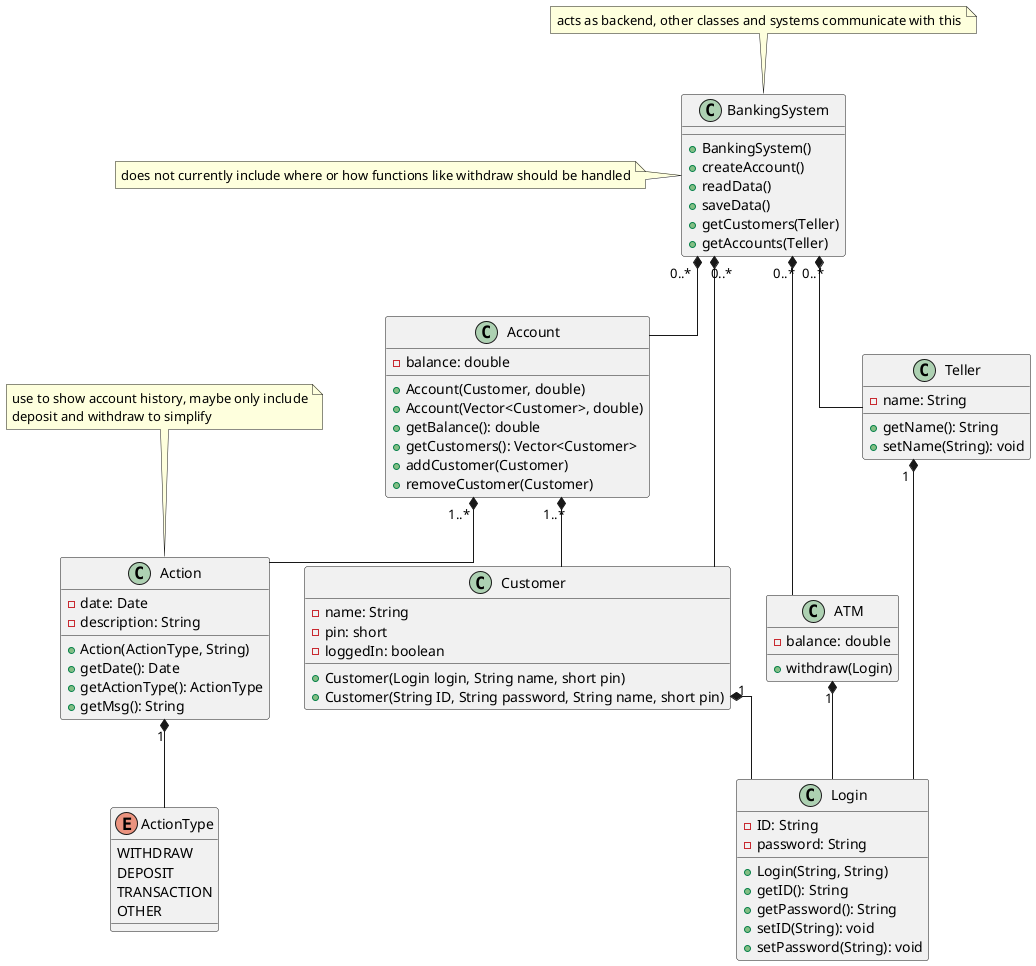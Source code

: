 @startuml Banking System

/'
General Notes
--------------------------------------------------
'/
note "does not currently include where or how functions like withdraw should be handled" as N1



/'
Major Classes
--------------------------------------------------
'/
class Login {
    - ID: String
    - password: String
    + Login(String, String)
    + getID(): String
    + getPassword(): String
    + setID(String): void
    + setPassword(String): void
}

class Customer {
    - name: String
    - pin: short
    - loggedIn: boolean
    + Customer(Login login, String name, short pin)
    + Customer(String ID, String password, String name, short pin)
}

class Account {
    - balance: double
    + Account(Customer, double)
    + Account(Vector<Customer>, double)
    + getBalance(): double
    + getCustomers(): Vector<Customer>
    + addCustomer(Customer)
    + removeCustomer(Customer)
}

class Teller {
    - name: String
    + getName(): String
    + setName(String): void
}

class ATM {
    - balance: double
    + withdraw(Login)
}

class BankingSystem {
    + BankingSystem()
    + createAccount()
    + readData()
    + saveData()
    + getCustomers(Teller)
    + getAccounts(Teller)
}
note top: acts as backend, other classes and systems communicate with this



/'
Other Classes
--------------------------------------------------
'/
enum ActionType {
    WITHDRAW
    DEPOSIT
    TRANSACTION
    OTHER
}

class Action {
    - date: Date
    - description: String
    + Action(ActionType, String)
    + getDate(): Date
    + getActionType(): ActionType
    + getMsg(): String
}
note top: use to show account history, maybe only include\ndeposit and withdraw to simplify



/'
Class Relations
--------------------------------------------------
'/
N1 -r- BankingSystem

Account "1..*" *-d- Customer
Account "1..*" *-d- Action

Login -u-* "1" Customer
Login -u-* "1" Teller
Login -u-* "1" ATM

BankingSystem "0..*" *-d- Customer
BankingSystem "0..*" *-d- Account
BankingSystem "0..*" *-d- Teller
BankingSystem "0..*" *-d- ATM

Action "1" *-d- ActionType



/'
Styling
--------------------------------------------------
makes the lines straight
'/
skinparam linetype polyline
skinparam linetype ortho



@enduml